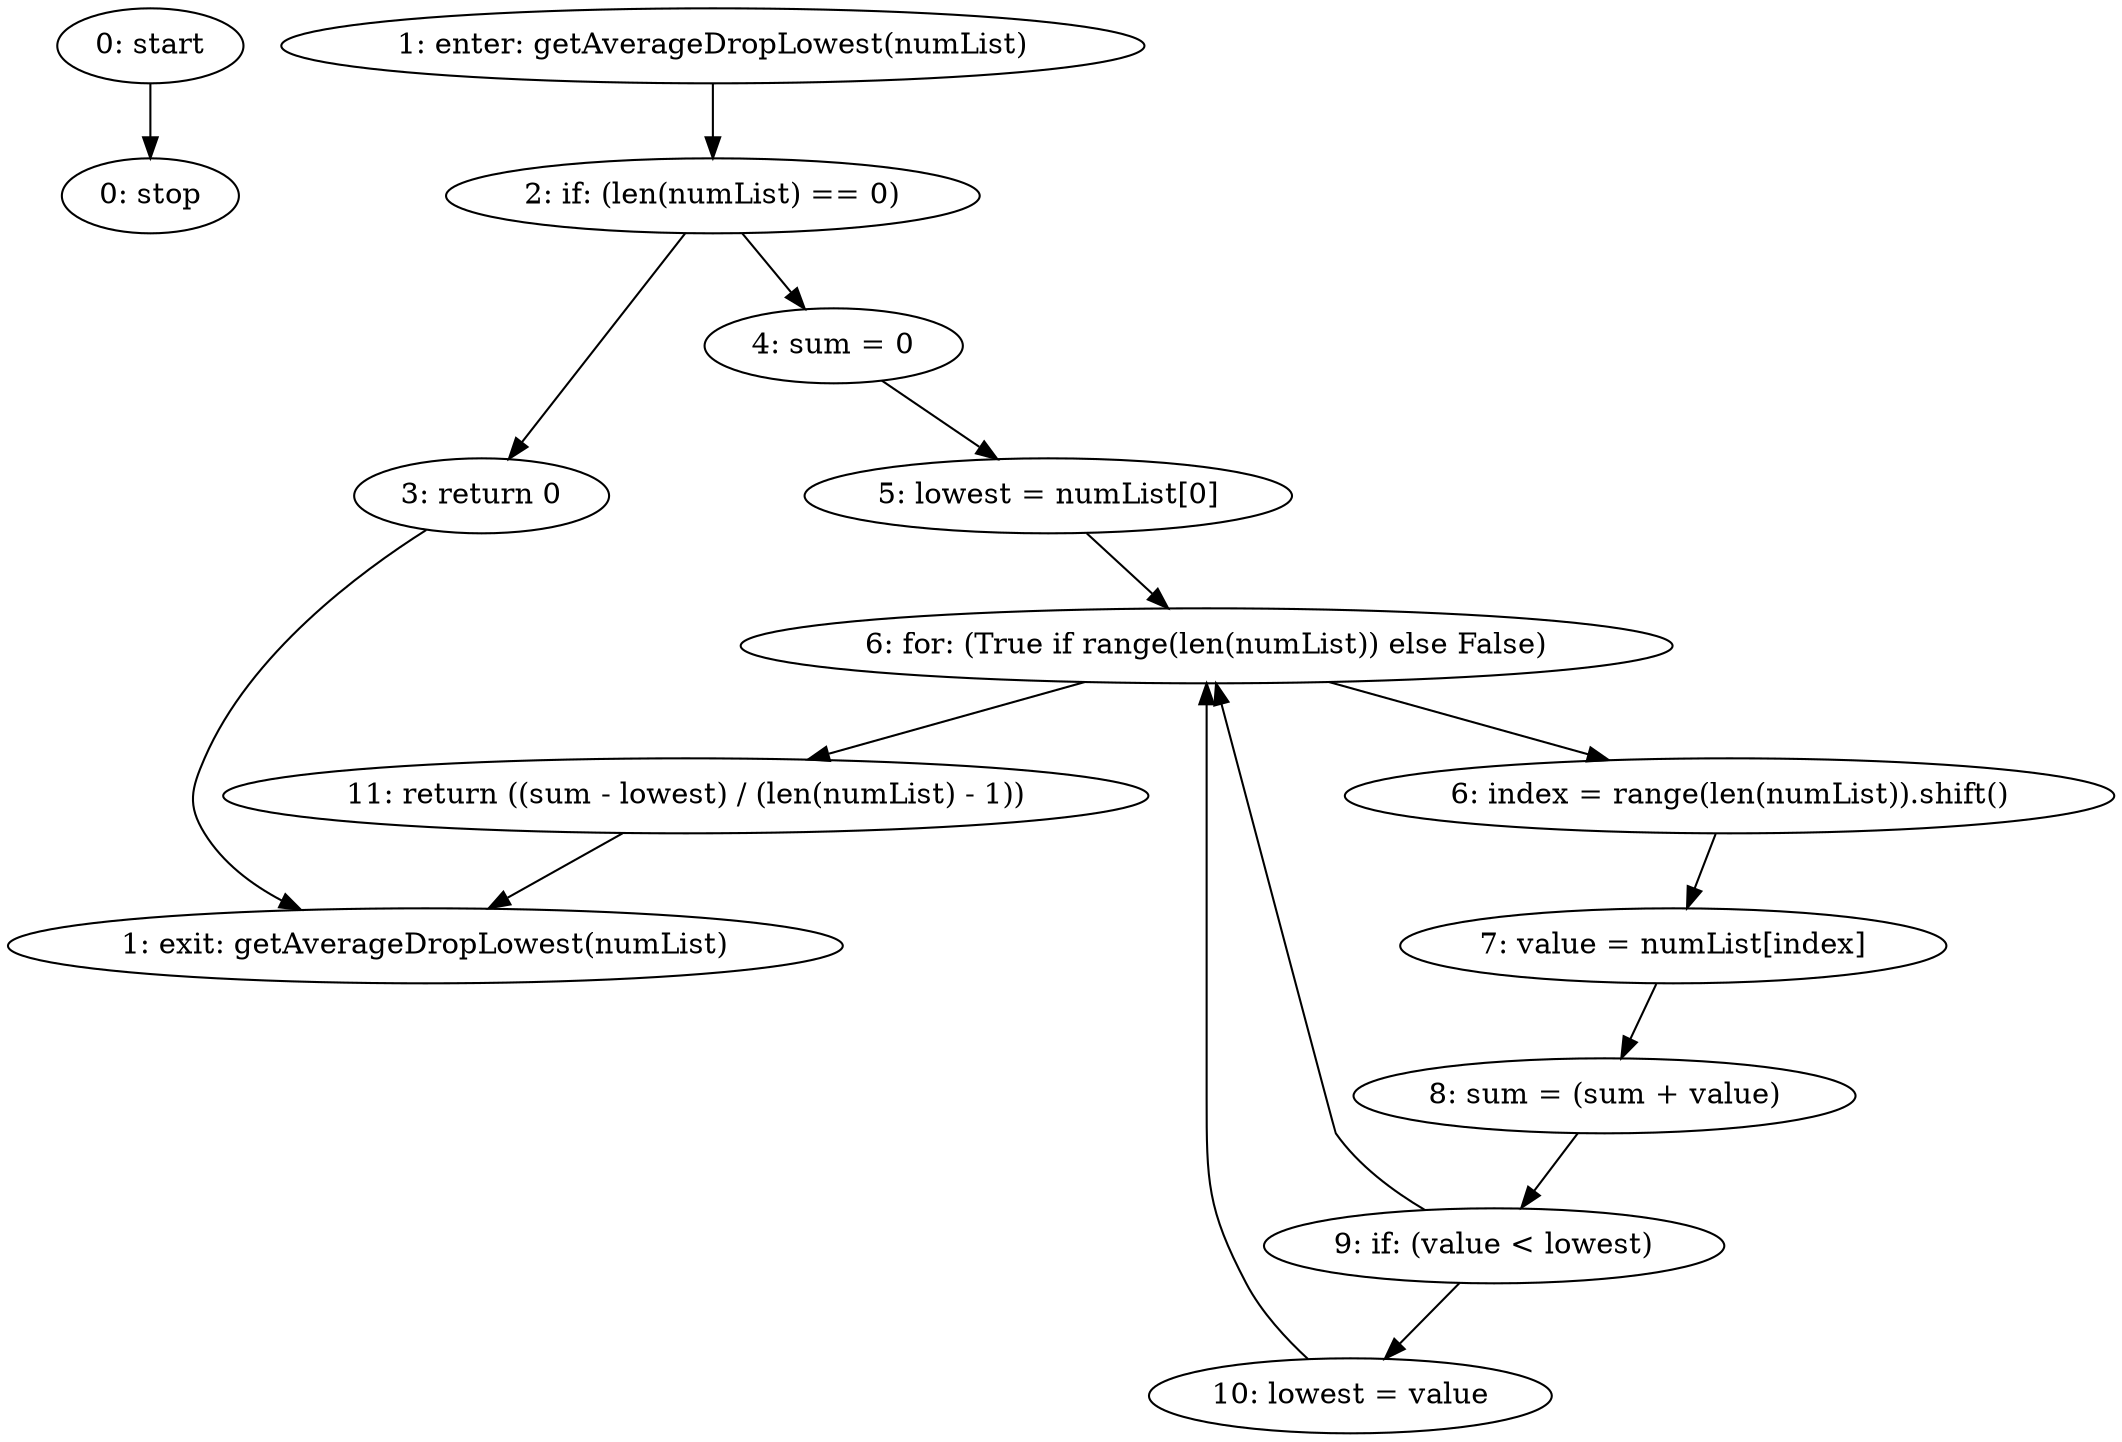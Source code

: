 strict digraph "" {
	node [label="\N"];
	0	[label="0: start"];
	14	[label="0: stop"];
	0 -> 14;
	1	[label="1: enter: getAverageDropLowest(numList)"];
	3	[label="2: if: (len(numList) == 0)"];
	1 -> 3;
	2	[label="1: exit: getAverageDropLowest(numList)"];
	4	[label="3: return 0"];
	4 -> 2;
	13	[label="11: return ((sum - lowest) / (len(numList) - 1))"];
	13 -> 2;
	3 -> 4;
	5	[label="4: sum = 0"];
	3 -> 5;
	6	[label="5: lowest = numList[0]"];
	5 -> 6;
	7	[label="6: for: (True if range(len(numList)) else False)"];
	6 -> 7;
	7 -> 13;
	8	[label="6: index = range(len(numList)).shift()"];
	7 -> 8;
	12	[label="10: lowest = value"];
	12 -> 7;
	11	[label="9: if: (value < lowest)"];
	11 -> 7;
	11 -> 12;
	9	[label="7: value = numList[index]"];
	8 -> 9;
	10	[label="8: sum = (sum + value)"];
	9 -> 10;
	10 -> 11;
}

